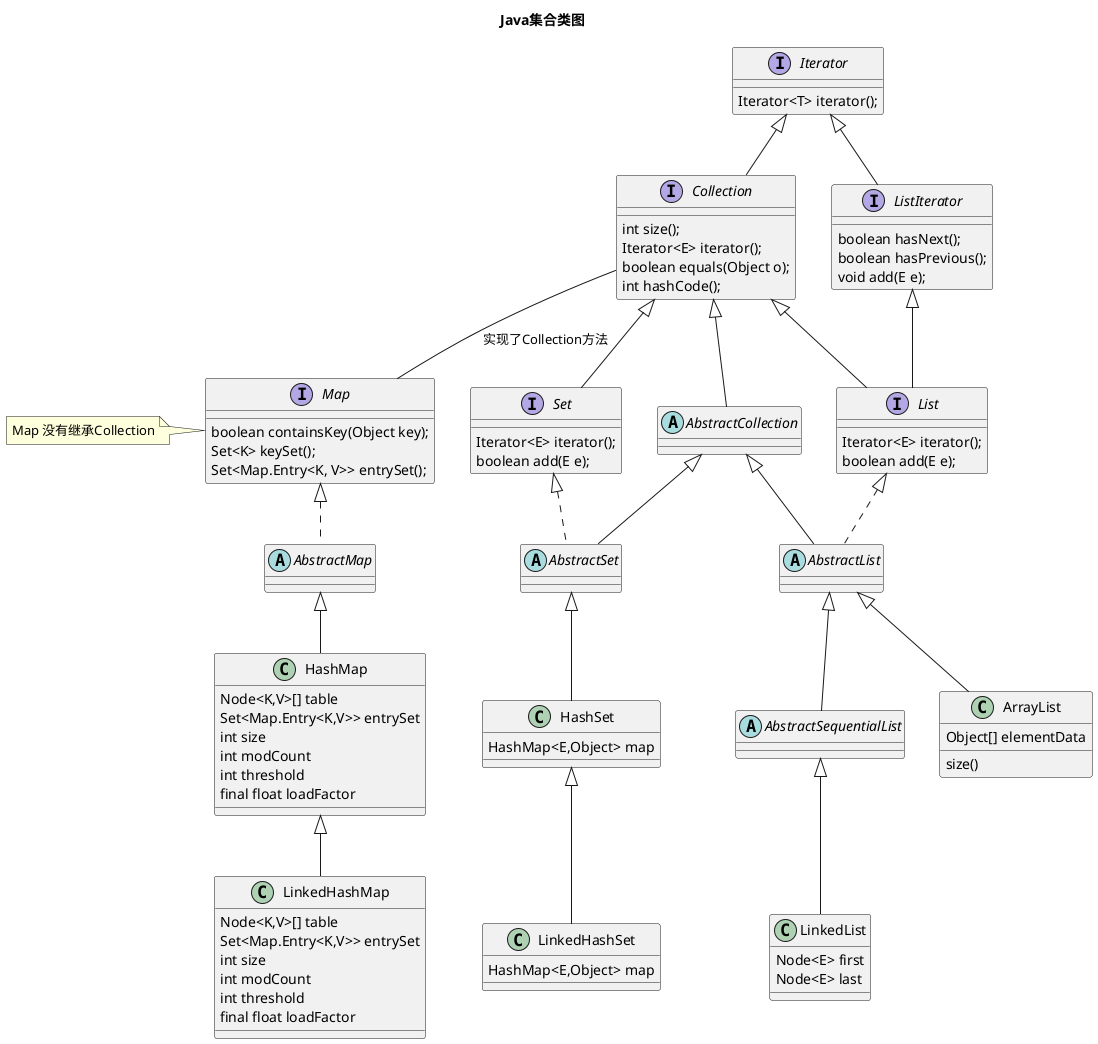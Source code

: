 @startuml
'https://plantuml.com/class-diagram
title "Java集合类图"


interface Iterator{
Iterator<T> iterator();
}
interface ListIterator{
boolean hasNext();
boolean hasPrevious();
void add(E e);
}

interface Collection{
int size();
Iterator<E> iterator();
boolean equals(Object o);
int hashCode();
}

interface Map{
boolean containsKey(Object key);
Set<K> keySet();
Set<Map.Entry<K, V>> entrySet();
}
note left of Map : Map 没有继承Collection
interface List{
Iterator<E> iterator();
boolean add(E e);
}
interface Set{
Iterator<E> iterator();
boolean add(E e);
}

abstract class AbstractCollection
abstract class AbstractMap

abstract class AbstractList
abstract class AbstractSet
abstract class AbstractSequentialList

Iterator <|-- Collection
Iterator <|-- ListIterator
Collection -- Map: 实现了Collection方法
Collection <|-- List
Collection <|-- Set
ListIterator <|-- List

Collection <|-- AbstractCollection
AbstractCollection <|-- AbstractList
AbstractCollection <|-- AbstractSet
Map <|.. AbstractMap
List <|.. AbstractList
Set <|.. AbstractSet

AbstractList <|-- ArrayList
AbstractList <|-- AbstractSequentialList
AbstractSequentialList <|-- LinkedList
AbstractSet <|-- HashSet
HashSet <|-- LinkedHashSet
AbstractMap <|-- HashMap
HashMap <|-- LinkedHashMap




class ArrayList {
Object[] elementData
size()
}
class LinkedList {
Node<E> first
Node<E> last
}

class HashSet {
HashMap<E,Object> map
}

class LinkedHashSet {
HashMap<E,Object> map
}

class HashMap {
Node<K,V>[] table
Set<Map.Entry<K,V>> entrySet
int size
int modCount
int threshold
final float loadFactor
}

class LinkedHashMap {
Node<K,V>[] table
Set<Map.Entry<K,V>> entrySet
int size
int modCount
int threshold
final float loadFactor
}



@enduml
